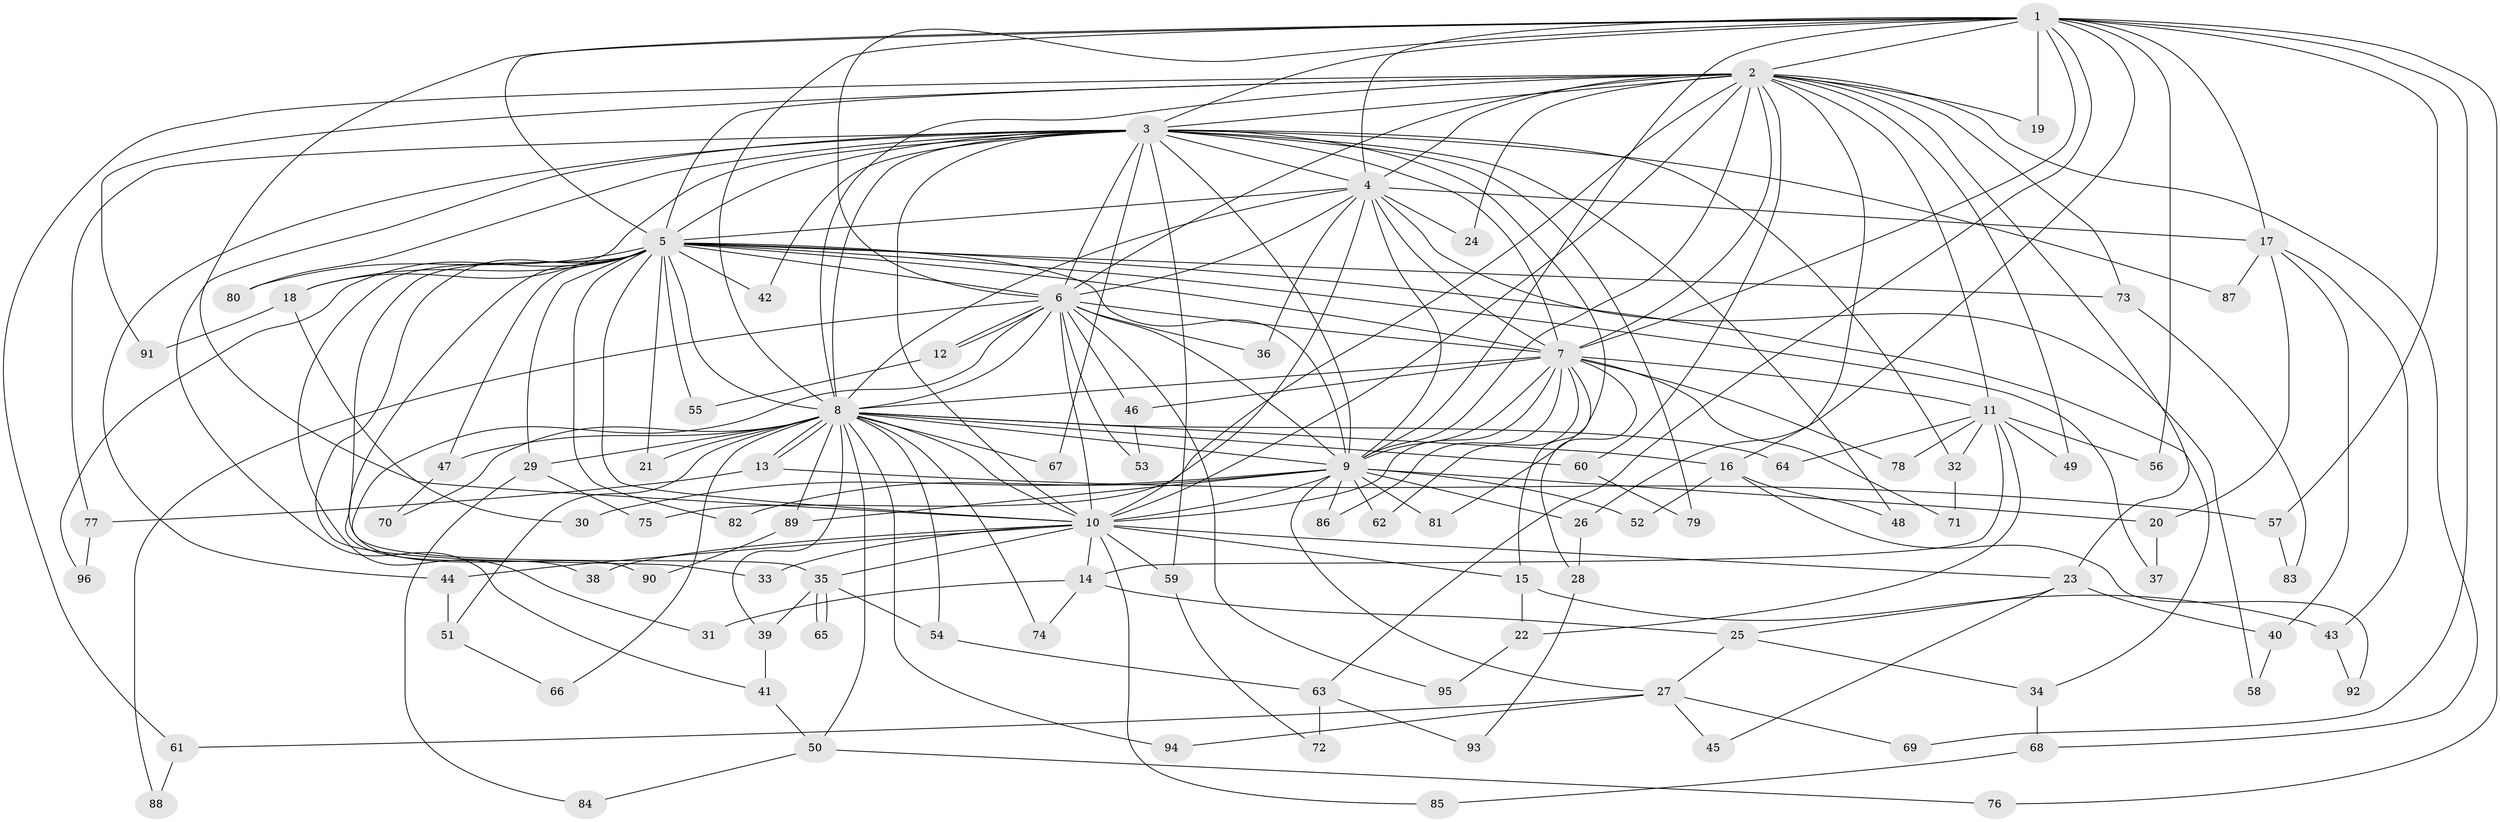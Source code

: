 // coarse degree distribution, {18: 0.029411764705882353, 16: 0.04411764705882353, 4: 0.08823529411764706, 5: 0.058823529411764705, 11: 0.014705882352941176, 3: 0.3088235294117647, 2: 0.3382352941176471, 14: 0.014705882352941176, 8: 0.014705882352941176, 1: 0.014705882352941176, 23: 0.014705882352941176, 6: 0.029411764705882353, 20: 0.014705882352941176, 24: 0.014705882352941176}
// Generated by graph-tools (version 1.1) at 2025/36/03/04/25 23:36:33]
// undirected, 96 vertices, 217 edges
graph export_dot {
  node [color=gray90,style=filled];
  1;
  2;
  3;
  4;
  5;
  6;
  7;
  8;
  9;
  10;
  11;
  12;
  13;
  14;
  15;
  16;
  17;
  18;
  19;
  20;
  21;
  22;
  23;
  24;
  25;
  26;
  27;
  28;
  29;
  30;
  31;
  32;
  33;
  34;
  35;
  36;
  37;
  38;
  39;
  40;
  41;
  42;
  43;
  44;
  45;
  46;
  47;
  48;
  49;
  50;
  51;
  52;
  53;
  54;
  55;
  56;
  57;
  58;
  59;
  60;
  61;
  62;
  63;
  64;
  65;
  66;
  67;
  68;
  69;
  70;
  71;
  72;
  73;
  74;
  75;
  76;
  77;
  78;
  79;
  80;
  81;
  82;
  83;
  84;
  85;
  86;
  87;
  88;
  89;
  90;
  91;
  92;
  93;
  94;
  95;
  96;
  1 -- 2;
  1 -- 3;
  1 -- 4;
  1 -- 5;
  1 -- 6;
  1 -- 7;
  1 -- 8;
  1 -- 9;
  1 -- 10;
  1 -- 17;
  1 -- 19;
  1 -- 26;
  1 -- 56;
  1 -- 57;
  1 -- 63;
  1 -- 69;
  1 -- 76;
  2 -- 3;
  2 -- 4;
  2 -- 5;
  2 -- 6;
  2 -- 7;
  2 -- 8;
  2 -- 9;
  2 -- 10;
  2 -- 11;
  2 -- 16;
  2 -- 19;
  2 -- 23;
  2 -- 24;
  2 -- 49;
  2 -- 60;
  2 -- 61;
  2 -- 68;
  2 -- 73;
  2 -- 75;
  2 -- 91;
  3 -- 4;
  3 -- 5;
  3 -- 6;
  3 -- 7;
  3 -- 8;
  3 -- 9;
  3 -- 10;
  3 -- 18;
  3 -- 32;
  3 -- 41;
  3 -- 42;
  3 -- 44;
  3 -- 48;
  3 -- 59;
  3 -- 67;
  3 -- 77;
  3 -- 79;
  3 -- 80;
  3 -- 81;
  3 -- 87;
  4 -- 5;
  4 -- 6;
  4 -- 7;
  4 -- 8;
  4 -- 9;
  4 -- 10;
  4 -- 17;
  4 -- 24;
  4 -- 36;
  4 -- 58;
  5 -- 6;
  5 -- 7;
  5 -- 8;
  5 -- 9;
  5 -- 10;
  5 -- 18;
  5 -- 21;
  5 -- 29;
  5 -- 31;
  5 -- 33;
  5 -- 34;
  5 -- 35;
  5 -- 37;
  5 -- 38;
  5 -- 42;
  5 -- 47;
  5 -- 55;
  5 -- 73;
  5 -- 80;
  5 -- 82;
  5 -- 96;
  6 -- 7;
  6 -- 8;
  6 -- 9;
  6 -- 10;
  6 -- 12;
  6 -- 12;
  6 -- 36;
  6 -- 46;
  6 -- 53;
  6 -- 88;
  6 -- 90;
  6 -- 95;
  7 -- 8;
  7 -- 9;
  7 -- 10;
  7 -- 11;
  7 -- 15;
  7 -- 28;
  7 -- 46;
  7 -- 62;
  7 -- 71;
  7 -- 78;
  7 -- 86;
  8 -- 9;
  8 -- 10;
  8 -- 13;
  8 -- 13;
  8 -- 16;
  8 -- 21;
  8 -- 29;
  8 -- 39;
  8 -- 47;
  8 -- 50;
  8 -- 51;
  8 -- 54;
  8 -- 60;
  8 -- 64;
  8 -- 66;
  8 -- 67;
  8 -- 70;
  8 -- 74;
  8 -- 89;
  8 -- 94;
  9 -- 10;
  9 -- 20;
  9 -- 26;
  9 -- 27;
  9 -- 30;
  9 -- 52;
  9 -- 62;
  9 -- 81;
  9 -- 82;
  9 -- 86;
  9 -- 89;
  10 -- 14;
  10 -- 15;
  10 -- 23;
  10 -- 33;
  10 -- 35;
  10 -- 38;
  10 -- 44;
  10 -- 59;
  10 -- 85;
  11 -- 14;
  11 -- 22;
  11 -- 32;
  11 -- 49;
  11 -- 56;
  11 -- 64;
  11 -- 78;
  12 -- 55;
  13 -- 57;
  13 -- 77;
  14 -- 25;
  14 -- 31;
  14 -- 74;
  15 -- 22;
  15 -- 43;
  16 -- 48;
  16 -- 52;
  16 -- 92;
  17 -- 20;
  17 -- 40;
  17 -- 43;
  17 -- 87;
  18 -- 30;
  18 -- 91;
  20 -- 37;
  22 -- 95;
  23 -- 25;
  23 -- 40;
  23 -- 45;
  25 -- 27;
  25 -- 34;
  26 -- 28;
  27 -- 45;
  27 -- 61;
  27 -- 69;
  27 -- 94;
  28 -- 93;
  29 -- 75;
  29 -- 84;
  32 -- 71;
  34 -- 68;
  35 -- 39;
  35 -- 54;
  35 -- 65;
  35 -- 65;
  39 -- 41;
  40 -- 58;
  41 -- 50;
  43 -- 92;
  44 -- 51;
  46 -- 53;
  47 -- 70;
  50 -- 76;
  50 -- 84;
  51 -- 66;
  54 -- 63;
  57 -- 83;
  59 -- 72;
  60 -- 79;
  61 -- 88;
  63 -- 72;
  63 -- 93;
  68 -- 85;
  73 -- 83;
  77 -- 96;
  89 -- 90;
}
